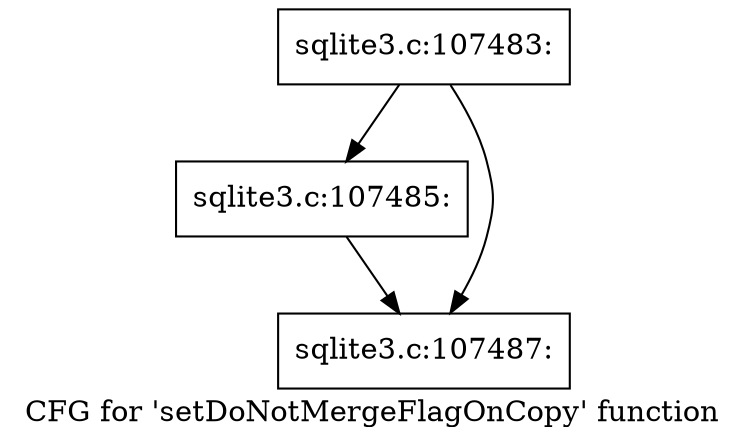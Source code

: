 digraph "CFG for 'setDoNotMergeFlagOnCopy' function" {
	label="CFG for 'setDoNotMergeFlagOnCopy' function";

	Node0x55c0f8d3edc0 [shape=record,label="{sqlite3.c:107483:}"];
	Node0x55c0f8d3edc0 -> Node0x55c0f8d4fda0;
	Node0x55c0f8d3edc0 -> Node0x55c0f8d4fbc0;
	Node0x55c0f8d4fda0 [shape=record,label="{sqlite3.c:107485:}"];
	Node0x55c0f8d4fda0 -> Node0x55c0f8d4fbc0;
	Node0x55c0f8d4fbc0 [shape=record,label="{sqlite3.c:107487:}"];
}
